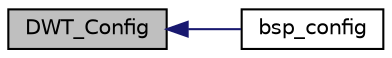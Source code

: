 digraph "DWT_Config"
{
  edge [fontname="Helvetica",fontsize="10",labelfontname="Helvetica",labelfontsize="10"];
  node [fontname="Helvetica",fontsize="10",shape=record];
  rankdir="LR";
  Node41 [label="DWT_Config",height=0.2,width=0.4,color="black", fillcolor="grey75", style="filled", fontcolor="black"];
  Node41 -> Node42 [dir="back",color="midnightblue",fontsize="10",style="solid",fontname="Helvetica"];
  Node42 [label="bsp_config",height=0.2,width=0.4,color="black", fillcolor="white", style="filled",URL="$bsp_8c.html#a1daad6f02d05b6715108e804f68c3d21"];
}
